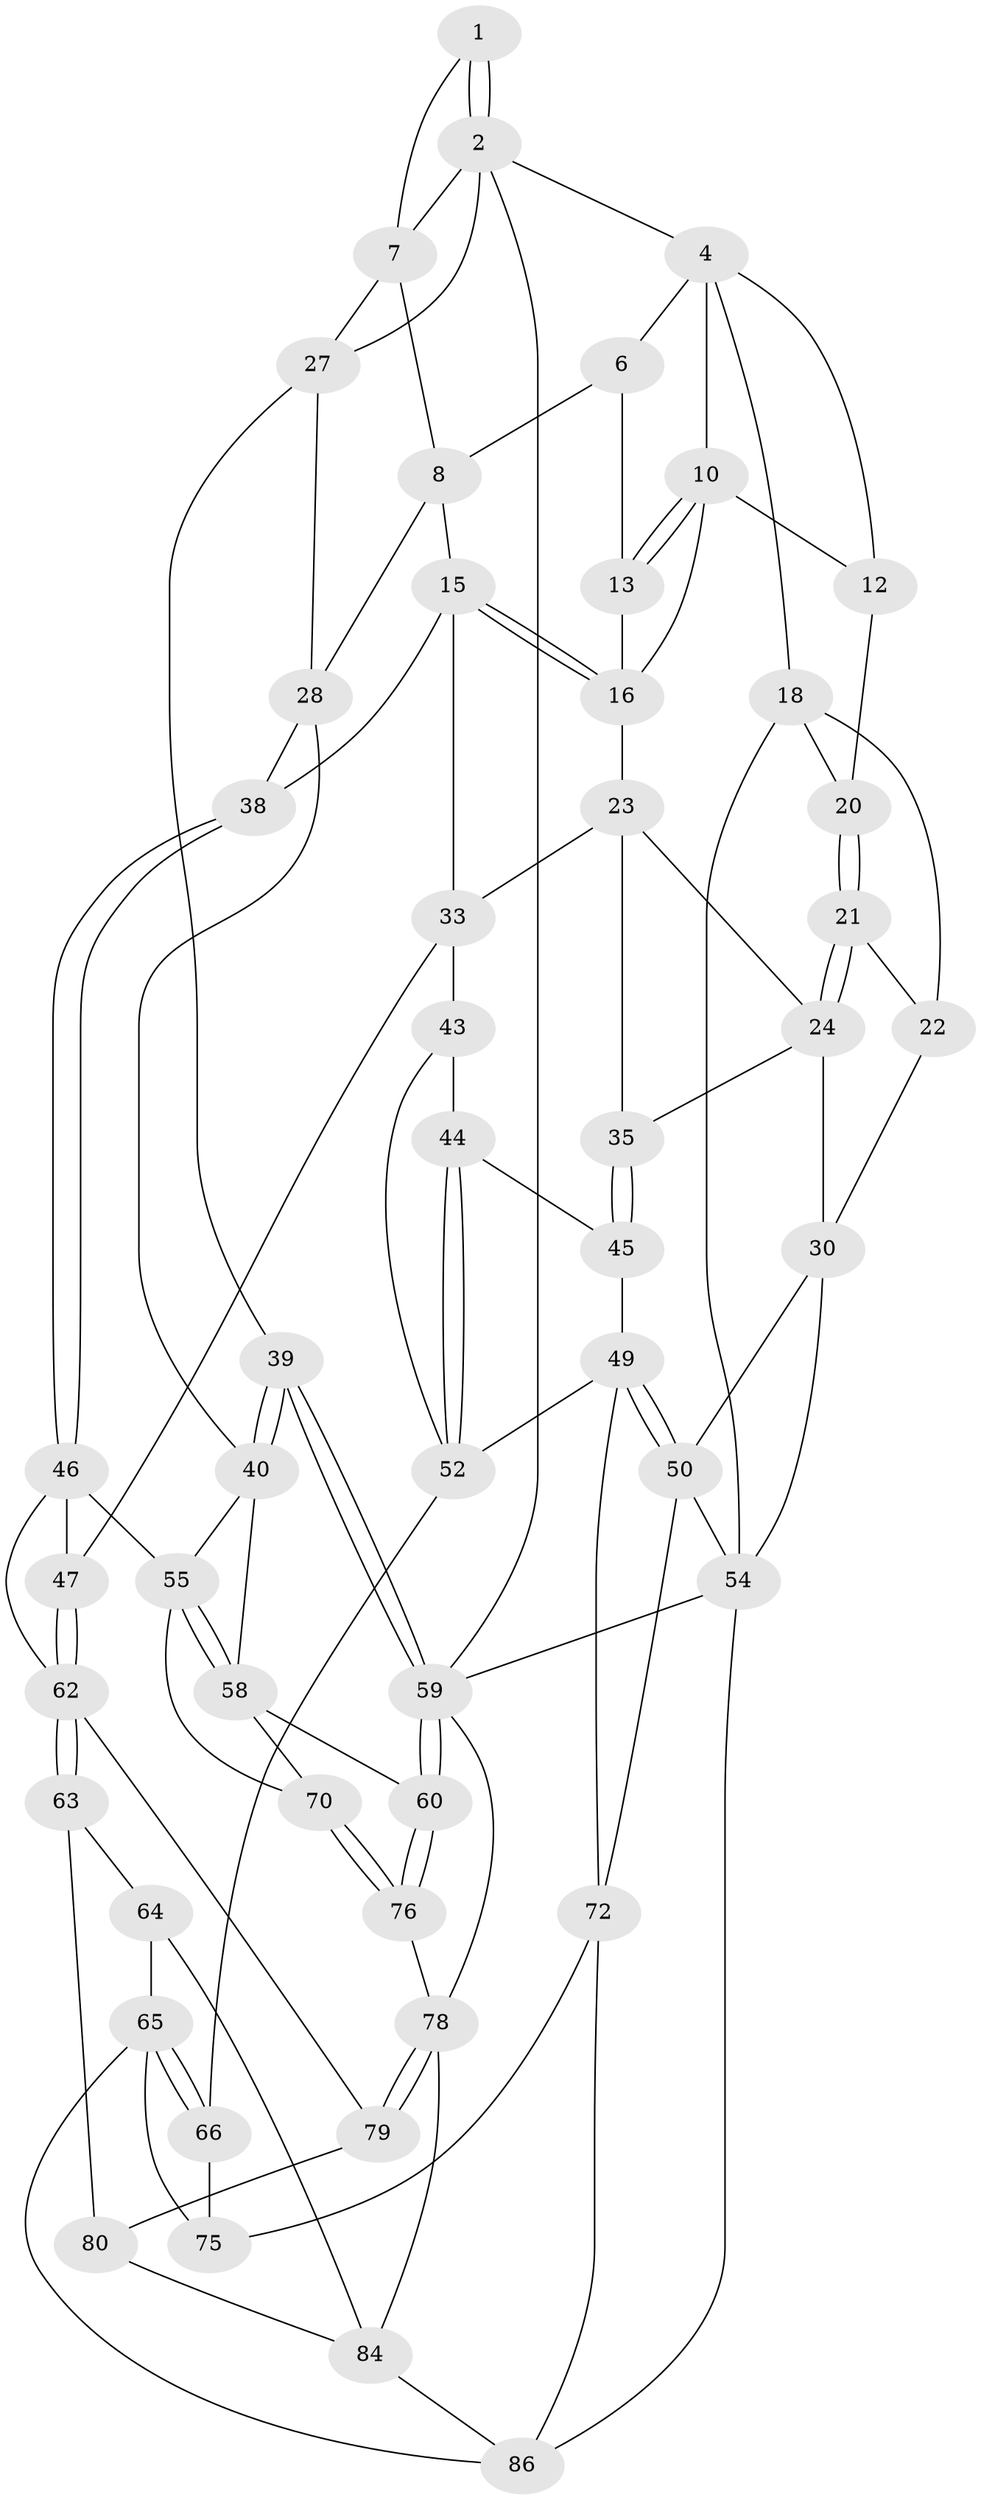 // Generated by graph-tools (version 1.1) at 2025/24/03/03/25 07:24:33]
// undirected, 52 vertices, 113 edges
graph export_dot {
graph [start="1"]
  node [color=gray90,style=filled];
  1 [pos="+0.7040927492990143+0"];
  2 [pos="+1+0",super="+3"];
  4 [pos="+0.18492979744132879+0",super="+5"];
  6 [pos="+0.6862607973076509+0",super="+9"];
  7 [pos="+0.801006689840668+0.10932202610484236",super="+26"];
  8 [pos="+0.6560489980305311+0.11021918214112703",super="+14"];
  10 [pos="+0.3440605210440758+0.02157138265920485",super="+11"];
  12 [pos="+0.10457474584381618+0.08821986742981555"];
  13 [pos="+0.5632170333853765+0.08408435979132052"];
  15 [pos="+0.5715650904872948+0.3125269040031831",super="+32"];
  16 [pos="+0.5625128957162604+0.08746778682544425",super="+17"];
  18 [pos="+0+0.010980152629115595",super="+19"];
  20 [pos="+0.09202096693082154+0.10620542488225991"];
  21 [pos="+0.11158954926282247+0.2067391428983107"];
  22 [pos="+0.02974669118339707+0.17236722348653263",super="+25"];
  23 [pos="+0.339434569410217+0.2637383095560957",super="+34"];
  24 [pos="+0.14353433733594348+0.2942533249502078",super="+29"];
  27 [pos="+0.877631733958497+0.29251764620079523",super="+31"];
  28 [pos="+0.8527479024557646+0.3034665807404524",super="+37"];
  30 [pos="+0+0.41712035205804204",super="+51"];
  33 [pos="+0.43832716507088004+0.34970862747394643",super="+42"];
  35 [pos="+0.2948721811570165+0.5009520054342865",super="+36"];
  38 [pos="+0.6618634393516012+0.5663158131619173"];
  39 [pos="+1+0.5134453114034653"];
  40 [pos="+0.8773347908597574+0.6271517452314167",super="+41"];
  43 [pos="+0.4712852707642935+0.6547503206405917"];
  44 [pos="+0.3223500485618191+0.5980274770142745"];
  45 [pos="+0.2946787717115448+0.5087830609670013",super="+48"];
  46 [pos="+0.6258701010485037+0.6065230686104666",super="+57"];
  47 [pos="+0.5525515288973233+0.6560787073051726"];
  49 [pos="+0.15727872281324837+0.6753690427534911",super="+53"];
  50 [pos="+0+0.7941627745023885",super="+74"];
  52 [pos="+0.2823380589627251+0.6912920737338246",super="+67"];
  54 [pos="+0+1",super="+88"];
  55 [pos="+0.7376593602861072+0.7671938276459748",super="+56"];
  58 [pos="+0.874966698304663+0.6482713917517686",super="+61"];
  59 [pos="+1+0.9016043886370121",super="+69"];
  60 [pos="+0.9396313605197842+0.8073706864430431"];
  62 [pos="+0.6041375914121475+0.7907809263802544",super="+68"];
  63 [pos="+0.5523568937840335+0.8536544212031845",super="+81"];
  64 [pos="+0.5358259730860631+0.8580050006491367"];
  65 [pos="+0.4498172558861435+0.8477169022771971",super="+83"];
  66 [pos="+0.41448886777138444+0.7530552429459326"];
  70 [pos="+0.7757447707992752+0.7713926100775402",super="+71"];
  72 [pos="+0.23028445836499098+0.8262462297491062",super="+73"];
  75 [pos="+0.2527772423891571+0.830013155224607"];
  76 [pos="+0.8930346407043568+0.8318202795571668",super="+77"];
  78 [pos="+0.8288924615066401+0.8925615722613818",super="+82"];
  79 [pos="+0.7254611221971865+0.8025494262497975"];
  80 [pos="+0.7153584664558916+0.8584937925506013",super="+85"];
  84 [pos="+0.7655153241150201+1",super="+89"];
  86 [pos="+0.33593483387628376+1",super="+87"];
  1 -- 2;
  1 -- 2;
  1 -- 7;
  2 -- 4;
  2 -- 7;
  2 -- 59;
  2 -- 27;
  4 -- 12;
  4 -- 18;
  4 -- 10;
  4 -- 6;
  6 -- 8;
  6 -- 13;
  7 -- 8;
  7 -- 27;
  8 -- 28;
  8 -- 15;
  10 -- 13;
  10 -- 13;
  10 -- 12;
  10 -- 16;
  12 -- 20;
  13 -- 16;
  15 -- 16;
  15 -- 16;
  15 -- 33;
  15 -- 38;
  16 -- 23;
  18 -- 54;
  18 -- 20;
  18 -- 22 [weight=2];
  20 -- 21;
  20 -- 21;
  21 -- 22;
  21 -- 24;
  21 -- 24;
  22 -- 30;
  23 -- 24;
  23 -- 33;
  23 -- 35;
  24 -- 30;
  24 -- 35;
  27 -- 28;
  27 -- 39;
  28 -- 40;
  28 -- 38;
  30 -- 54;
  30 -- 50;
  33 -- 43;
  33 -- 47;
  35 -- 45 [weight=2];
  35 -- 45;
  38 -- 46;
  38 -- 46;
  39 -- 40;
  39 -- 40;
  39 -- 59;
  39 -- 59;
  40 -- 58;
  40 -- 55;
  43 -- 44;
  43 -- 52;
  44 -- 45;
  44 -- 52;
  44 -- 52;
  45 -- 49;
  46 -- 47;
  46 -- 62;
  46 -- 55;
  47 -- 62;
  47 -- 62;
  49 -- 50;
  49 -- 50;
  49 -- 72;
  49 -- 52;
  50 -- 72;
  50 -- 54;
  52 -- 66;
  54 -- 59;
  54 -- 86;
  55 -- 58;
  55 -- 58;
  55 -- 70;
  58 -- 60;
  58 -- 70;
  59 -- 60;
  59 -- 60;
  59 -- 78;
  60 -- 76;
  60 -- 76;
  62 -- 63;
  62 -- 63;
  62 -- 79;
  63 -- 64;
  63 -- 80 [weight=2];
  64 -- 65;
  64 -- 84;
  65 -- 66;
  65 -- 66;
  65 -- 75;
  65 -- 86;
  66 -- 75;
  70 -- 76 [weight=2];
  70 -- 76;
  72 -- 75;
  72 -- 86;
  76 -- 78;
  78 -- 79;
  78 -- 79;
  78 -- 84;
  79 -- 80;
  80 -- 84;
  84 -- 86;
}
